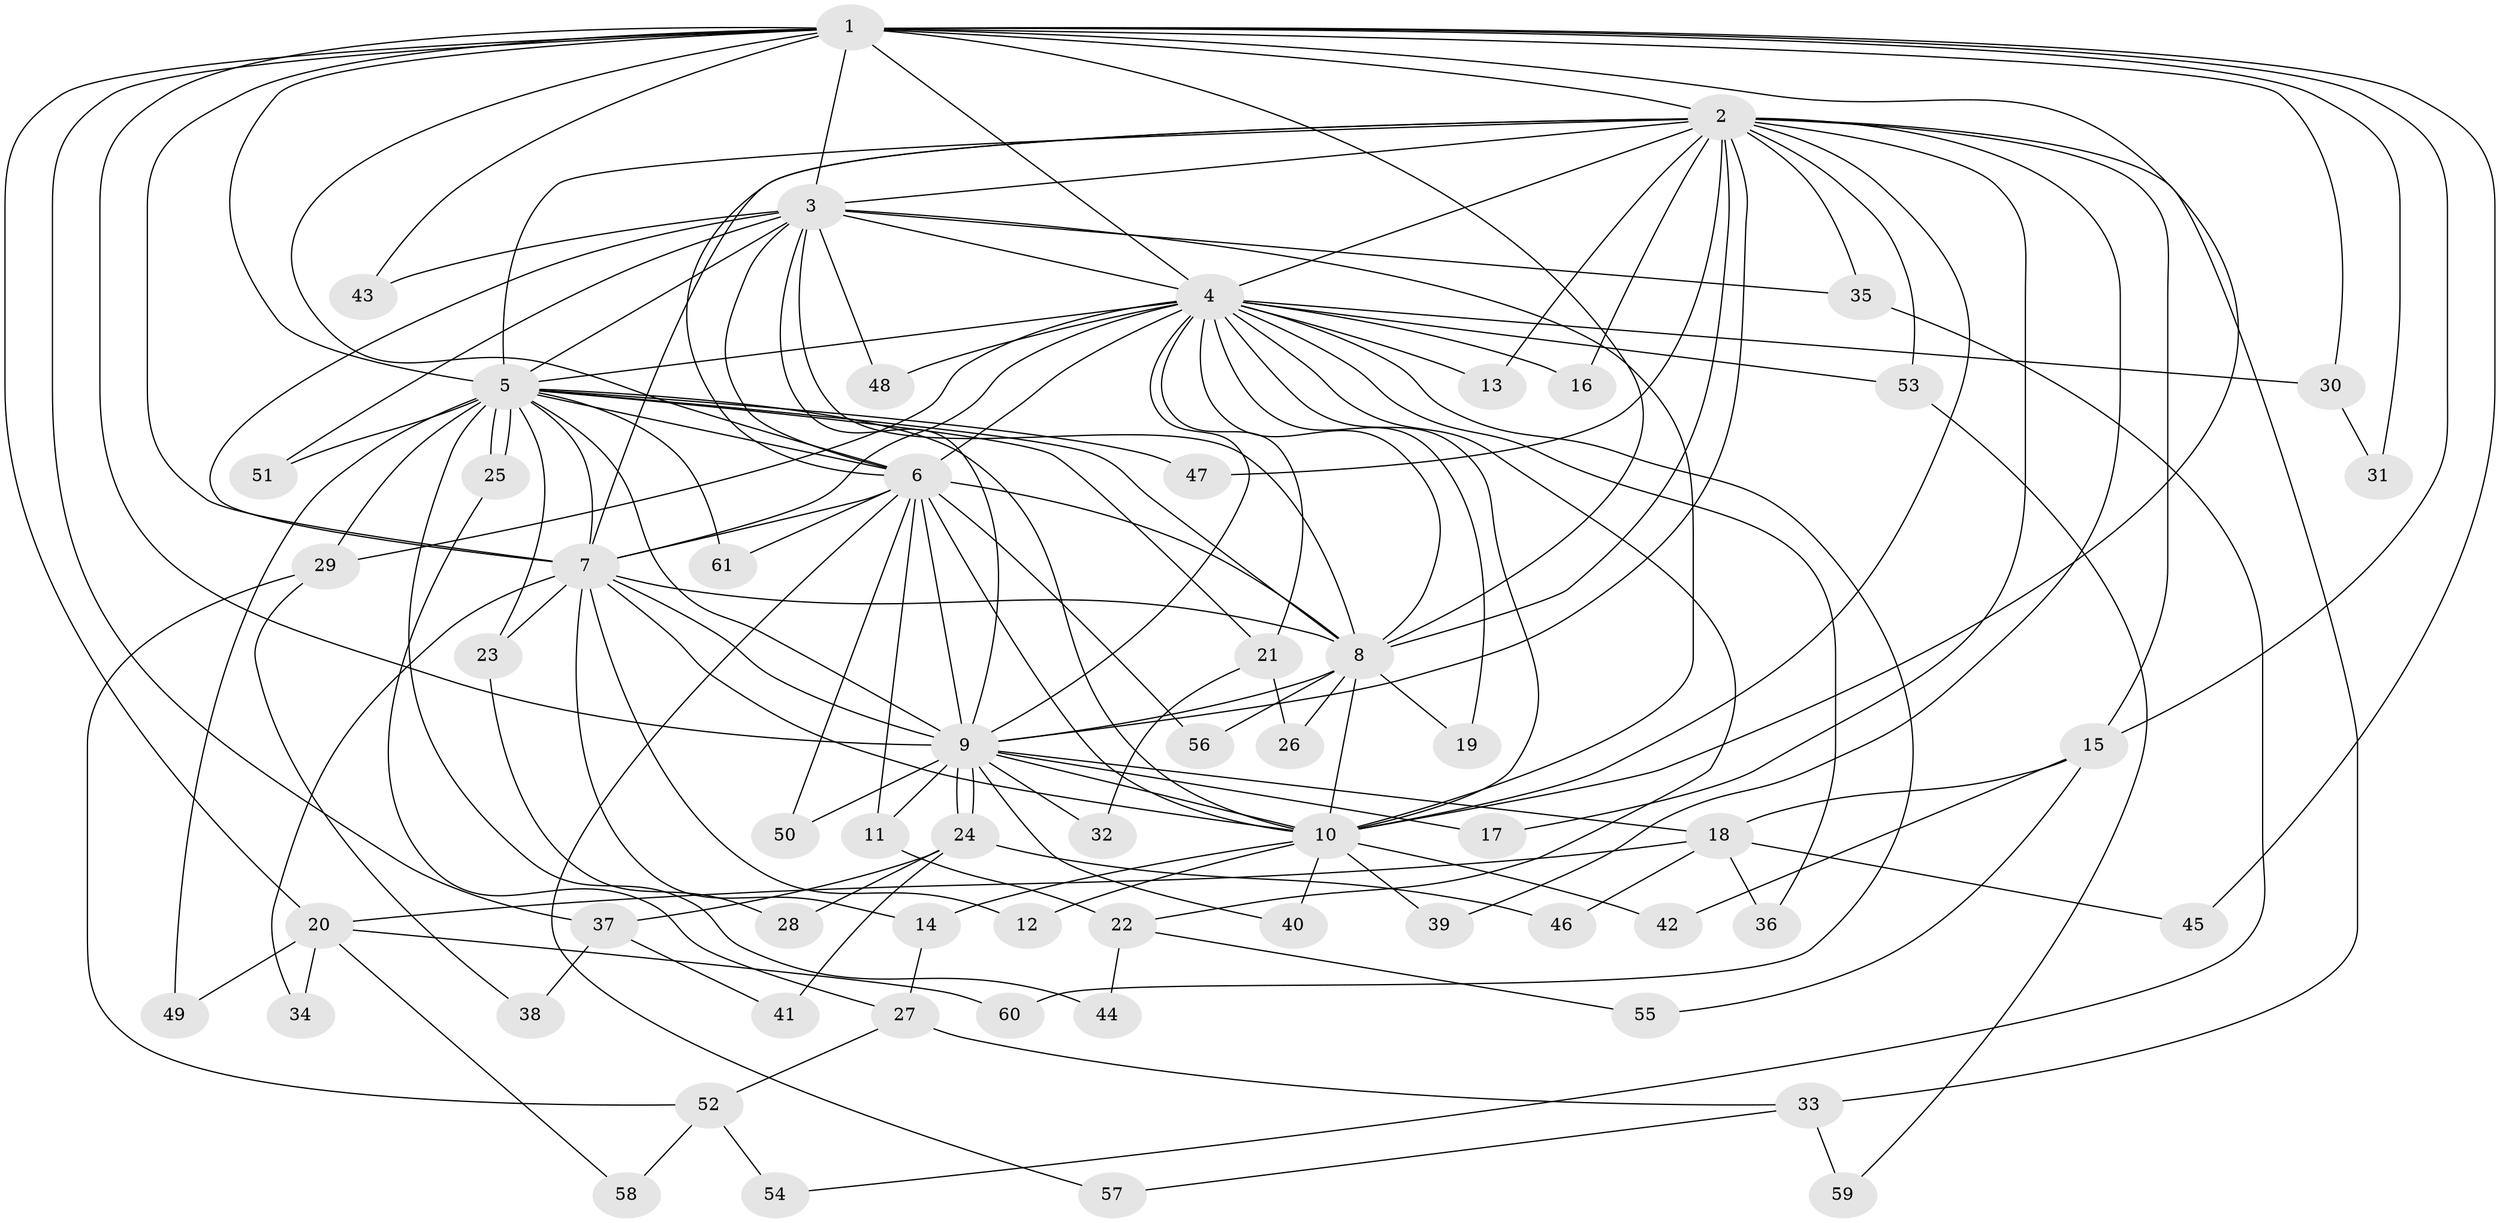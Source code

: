 // coarse degree distribution, {16: 0.06818181818181818, 18: 0.022727272727272728, 10: 0.045454545454545456, 14: 0.022727272727272728, 5: 0.06818181818181818, 2: 0.5681818181818182, 9: 0.022727272727272728, 6: 0.045454545454545456, 4: 0.045454545454545456, 3: 0.09090909090909091}
// Generated by graph-tools (version 1.1) at 2025/41/03/06/25 10:41:34]
// undirected, 61 vertices, 147 edges
graph export_dot {
graph [start="1"]
  node [color=gray90,style=filled];
  1;
  2;
  3;
  4;
  5;
  6;
  7;
  8;
  9;
  10;
  11;
  12;
  13;
  14;
  15;
  16;
  17;
  18;
  19;
  20;
  21;
  22;
  23;
  24;
  25;
  26;
  27;
  28;
  29;
  30;
  31;
  32;
  33;
  34;
  35;
  36;
  37;
  38;
  39;
  40;
  41;
  42;
  43;
  44;
  45;
  46;
  47;
  48;
  49;
  50;
  51;
  52;
  53;
  54;
  55;
  56;
  57;
  58;
  59;
  60;
  61;
  1 -- 2;
  1 -- 3;
  1 -- 4;
  1 -- 5;
  1 -- 6;
  1 -- 7;
  1 -- 8;
  1 -- 9;
  1 -- 10;
  1 -- 15;
  1 -- 20;
  1 -- 30;
  1 -- 31;
  1 -- 37;
  1 -- 43;
  1 -- 45;
  2 -- 3;
  2 -- 4;
  2 -- 5;
  2 -- 6;
  2 -- 7;
  2 -- 8;
  2 -- 9;
  2 -- 10;
  2 -- 13;
  2 -- 15;
  2 -- 16;
  2 -- 17;
  2 -- 33;
  2 -- 35;
  2 -- 39;
  2 -- 47;
  2 -- 53;
  3 -- 4;
  3 -- 5;
  3 -- 6;
  3 -- 7;
  3 -- 8;
  3 -- 9;
  3 -- 10;
  3 -- 35;
  3 -- 43;
  3 -- 48;
  3 -- 51;
  4 -- 5;
  4 -- 6;
  4 -- 7;
  4 -- 8;
  4 -- 9;
  4 -- 10;
  4 -- 13;
  4 -- 16;
  4 -- 19;
  4 -- 21;
  4 -- 22;
  4 -- 29;
  4 -- 30;
  4 -- 36;
  4 -- 48;
  4 -- 53;
  4 -- 60;
  5 -- 6;
  5 -- 7;
  5 -- 8;
  5 -- 9;
  5 -- 10;
  5 -- 21;
  5 -- 23;
  5 -- 25;
  5 -- 25;
  5 -- 29;
  5 -- 44;
  5 -- 47;
  5 -- 49;
  5 -- 51;
  5 -- 61;
  6 -- 7;
  6 -- 8;
  6 -- 9;
  6 -- 10;
  6 -- 11;
  6 -- 50;
  6 -- 56;
  6 -- 57;
  6 -- 61;
  7 -- 8;
  7 -- 9;
  7 -- 10;
  7 -- 12;
  7 -- 14;
  7 -- 23;
  7 -- 34;
  8 -- 9;
  8 -- 10;
  8 -- 19;
  8 -- 26;
  8 -- 56;
  9 -- 10;
  9 -- 11;
  9 -- 17;
  9 -- 18;
  9 -- 24;
  9 -- 24;
  9 -- 32;
  9 -- 40;
  9 -- 50;
  10 -- 12;
  10 -- 14;
  10 -- 39;
  10 -- 40;
  10 -- 42;
  11 -- 22;
  14 -- 27;
  15 -- 18;
  15 -- 42;
  15 -- 55;
  18 -- 20;
  18 -- 36;
  18 -- 45;
  18 -- 46;
  20 -- 34;
  20 -- 49;
  20 -- 58;
  20 -- 60;
  21 -- 26;
  21 -- 32;
  22 -- 44;
  22 -- 55;
  23 -- 28;
  24 -- 28;
  24 -- 37;
  24 -- 41;
  24 -- 46;
  25 -- 27;
  27 -- 33;
  27 -- 52;
  29 -- 38;
  29 -- 52;
  30 -- 31;
  33 -- 57;
  33 -- 59;
  35 -- 54;
  37 -- 38;
  37 -- 41;
  52 -- 54;
  52 -- 58;
  53 -- 59;
}
